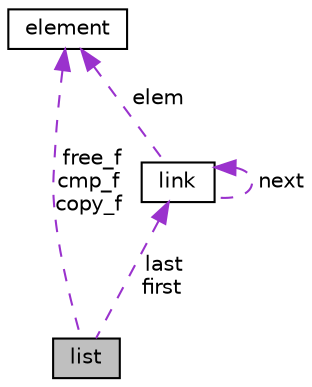 digraph "list"
{
  edge [fontname="Helvetica",fontsize="10",labelfontname="Helvetica",labelfontsize="10"];
  node [fontname="Helvetica",fontsize="10",shape=record];
  Node1 [label="list",height=0.2,width=0.4,color="black", fillcolor="grey75", style="filled", fontcolor="black"];
  Node2 -> Node1 [dir="back",color="darkorchid3",fontsize="10",style="dashed",label=" last\nfirst" ];
  Node2 [label="link",height=0.2,width=0.4,color="black", fillcolor="white", style="filled",URL="$structlink.html"];
  Node2 -> Node2 [dir="back",color="darkorchid3",fontsize="10",style="dashed",label=" next" ];
  Node3 -> Node2 [dir="back",color="darkorchid3",fontsize="10",style="dashed",label=" elem" ];
  Node3 [label="element",height=0.2,width=0.4,color="black", fillcolor="white", style="filled",URL="$unionelement.html"];
  Node3 -> Node1 [dir="back",color="darkorchid3",fontsize="10",style="dashed",label=" free_f\ncmp_f\ncopy_f" ];
}

